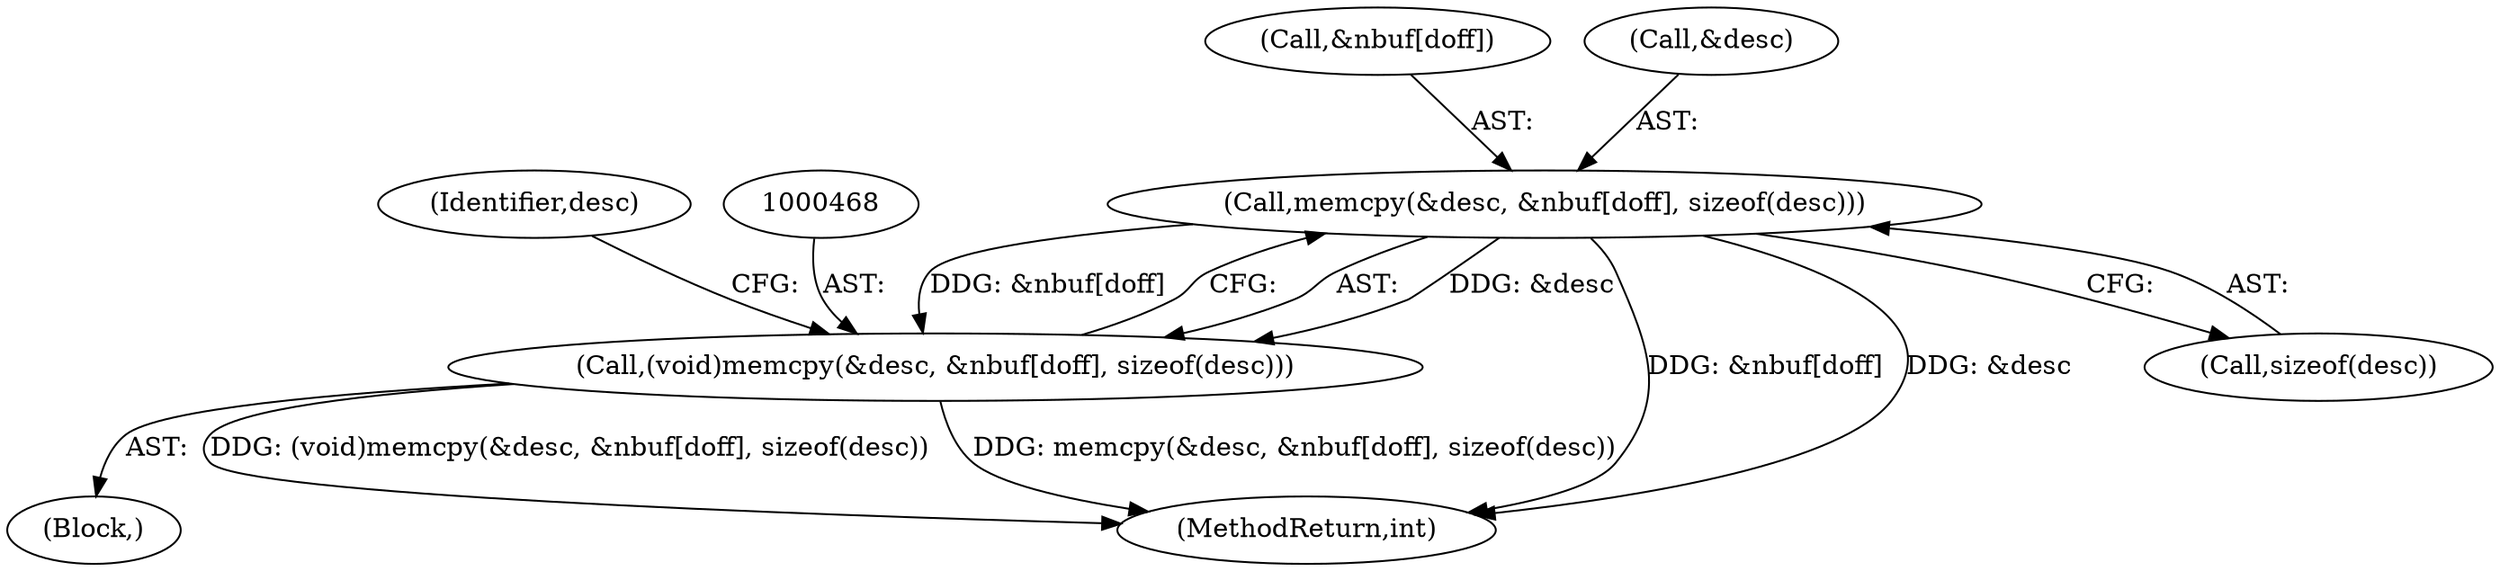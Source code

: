 digraph "0_file_ce90e05774dd77d86cfc8dfa6da57b32816841c4_2@API" {
"1000469" [label="(Call,memcpy(&desc, &nbuf[doff], sizeof(desc)))"];
"1000467" [label="(Call,(void)memcpy(&desc, &nbuf[doff], sizeof(desc)))"];
"1000507" [label="(MethodReturn,int)"];
"1000452" [label="(Block,)"];
"1000472" [label="(Call,&nbuf[doff])"];
"1000469" [label="(Call,memcpy(&desc, &nbuf[doff], sizeof(desc)))"];
"1000467" [label="(Call,(void)memcpy(&desc, &nbuf[doff], sizeof(desc)))"];
"1000470" [label="(Call,&desc)"];
"1000476" [label="(Call,sizeof(desc))"];
"1000479" [label="(Identifier,desc)"];
"1000469" -> "1000467"  [label="AST: "];
"1000469" -> "1000476"  [label="CFG: "];
"1000470" -> "1000469"  [label="AST: "];
"1000472" -> "1000469"  [label="AST: "];
"1000476" -> "1000469"  [label="AST: "];
"1000467" -> "1000469"  [label="CFG: "];
"1000469" -> "1000507"  [label="DDG: &nbuf[doff]"];
"1000469" -> "1000507"  [label="DDG: &desc"];
"1000469" -> "1000467"  [label="DDG: &desc"];
"1000469" -> "1000467"  [label="DDG: &nbuf[doff]"];
"1000467" -> "1000452"  [label="AST: "];
"1000468" -> "1000467"  [label="AST: "];
"1000479" -> "1000467"  [label="CFG: "];
"1000467" -> "1000507"  [label="DDG: (void)memcpy(&desc, &nbuf[doff], sizeof(desc))"];
"1000467" -> "1000507"  [label="DDG: memcpy(&desc, &nbuf[doff], sizeof(desc))"];
}
